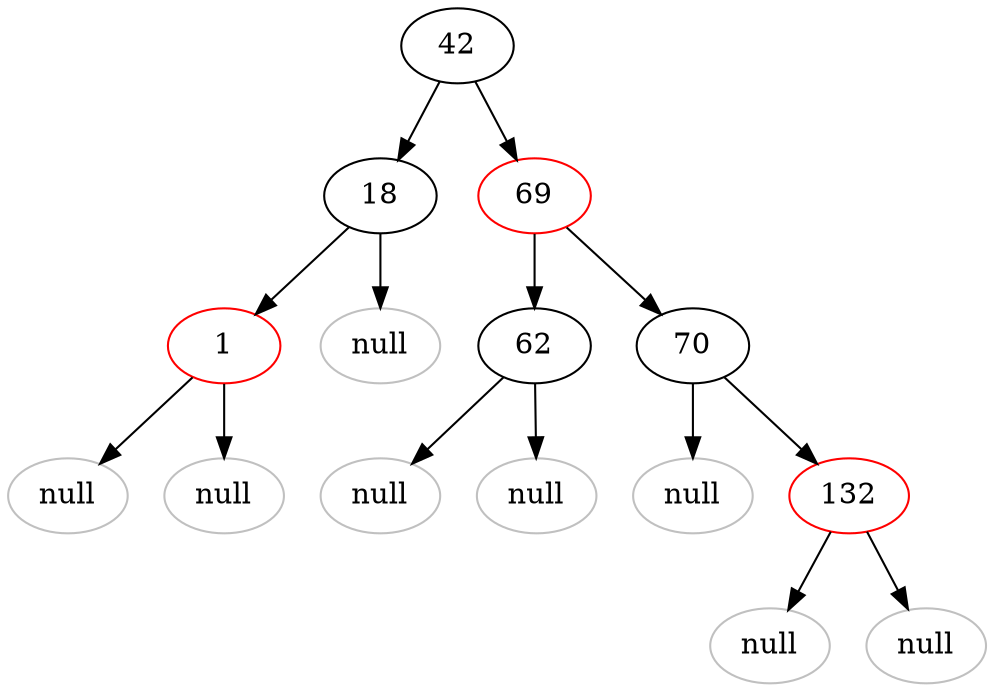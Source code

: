 digraph G {
	42 [color=black]
42->18	
	42->69
		18 [color=black]
18->1	
	18->null58
	null58 [label="null", color="gray"]
		1 [color=red]
1->null59
	null59 [label="null", color="gray"]
	1->null60
	null60 [label="null", color="gray"]
		69 [color=red]
69->62	
	69->70
		62 [color=black]
62->null61
	null61 [label="null", color="gray"]
	62->null62
	null62 [label="null", color="gray"]
		70 [color=black]
70->null63
	null63 [label="null", color="gray"]
	70->132
		132 [color=red]
132->null64
	null64 [label="null", color="gray"]
	132->null65
	null65 [label="null", color="gray"]
	
}
